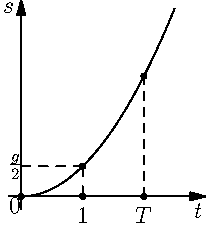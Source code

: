 size(4cm,4cm);
import graph;
real f(real x){
   real g=0.98;
   return 0.5*g*x*x;
} 

xaxis("$t$",-0.2,3,Arrow);
yaxis("$s$",-0.2,3.2,Arrow);
draw(graph(f,0,2.5,operator ..));
label("$0$",(-0.1,-0.15));
label("$1$",(1.01,-0.3));
draw((1,0)--(1,f(1)),dashed);
draw((1,f(1))--(0,f(1)),dashed);
label("$\frac{g}{2}$",(-0.1,f(1)));
real T=2;
draw((T,0)--(T,f(T)),dashed);
label("$T$",(T,-0.3));
dot((0,0));
dot((1,0));
dot((T,0));
dot((T,f(T)));
dot((1,f(1)));


